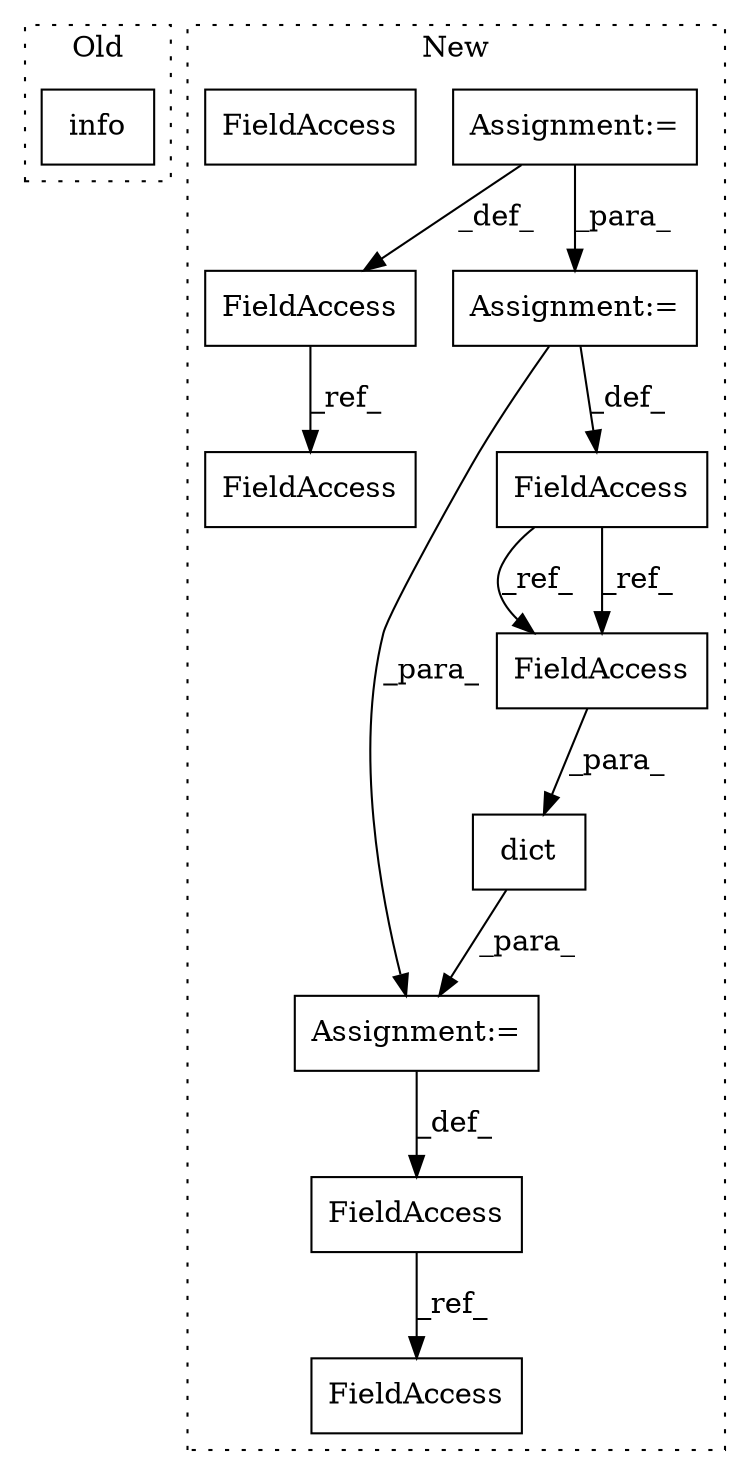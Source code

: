 digraph G {
subgraph cluster0 {
1 [label="info" a="32" s="9025" l="6" shape="box"];
label = "Old";
style="dotted";
}
subgraph cluster1 {
2 [label="dict" a="32" s="9102,9118" l="5,1" shape="box"];
3 [label="Assignment:=" a="7" s="9101" l="1" shape="box"];
4 [label="Assignment:=" a="7" s="8757" l="1" shape="box"];
5 [label="FieldAccess" a="22" s="9107" l="3" shape="box"];
6 [label="FieldAccess" a="22" s="8754" l="3" shape="box"];
7 [label="FieldAccess" a="22" s="9047" l="3" shape="box"];
8 [label="FieldAccess" a="22" s="9051" l="3" shape="box"];
9 [label="FieldAccess" a="22" s="9094" l="7" shape="box"];
10 [label="FieldAccess" a="22" s="9215" l="7" shape="box"];
11 [label="Assignment:=" a="7" s="9050" l="1" shape="box"];
12 [label="FieldAccess" a="22" s="9107" l="3" shape="box"];
label = "New";
style="dotted";
}
2 -> 3 [label="_para_"];
3 -> 9 [label="_def_"];
4 -> 11 [label="_para_"];
4 -> 6 [label="_def_"];
6 -> 8 [label="_ref_"];
7 -> 12 [label="_ref_"];
7 -> 12 [label="_ref_"];
9 -> 10 [label="_ref_"];
11 -> 3 [label="_para_"];
11 -> 7 [label="_def_"];
12 -> 2 [label="_para_"];
}